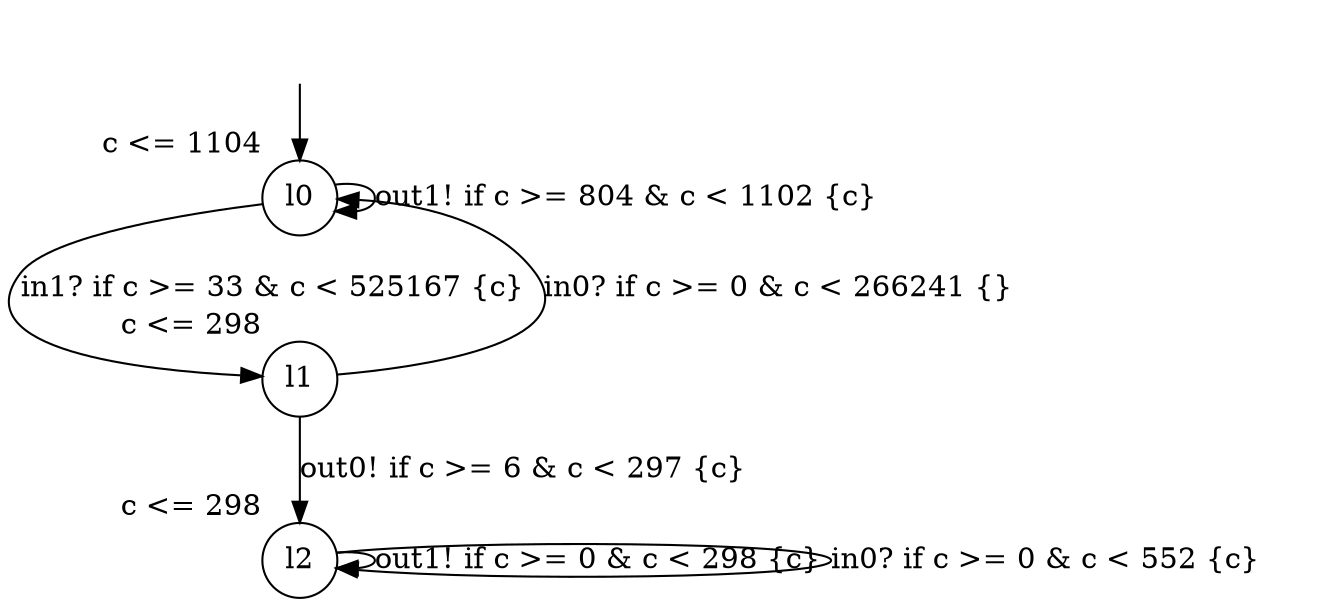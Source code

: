 digraph g {
__start0 [label="" shape="none"];
l0 [shape="circle" margin=0 label="l0", xlabel="c <= 1104"];
l1 [shape="circle" margin=0 label="l1", xlabel="c <= 298"];
l2 [shape="circle" margin=0 label="l2", xlabel="c <= 298"];
l0 -> l1 [label="in1? if c >= 33 & c < 525167 {c} "];
l0 -> l0 [label="out1! if c >= 804 & c < 1102 {c} "];
l1 -> l0 [label="in0? if c >= 0 & c < 266241 {} "];
l1 -> l2 [label="out0! if c >= 6 & c < 297 {c} "];
l2 -> l2 [label="out1! if c >= 0 & c < 298 {c} "];
l2 -> l2 [label="in0? if c >= 0 & c < 552 {c} "];
__start0 -> l0;
}

